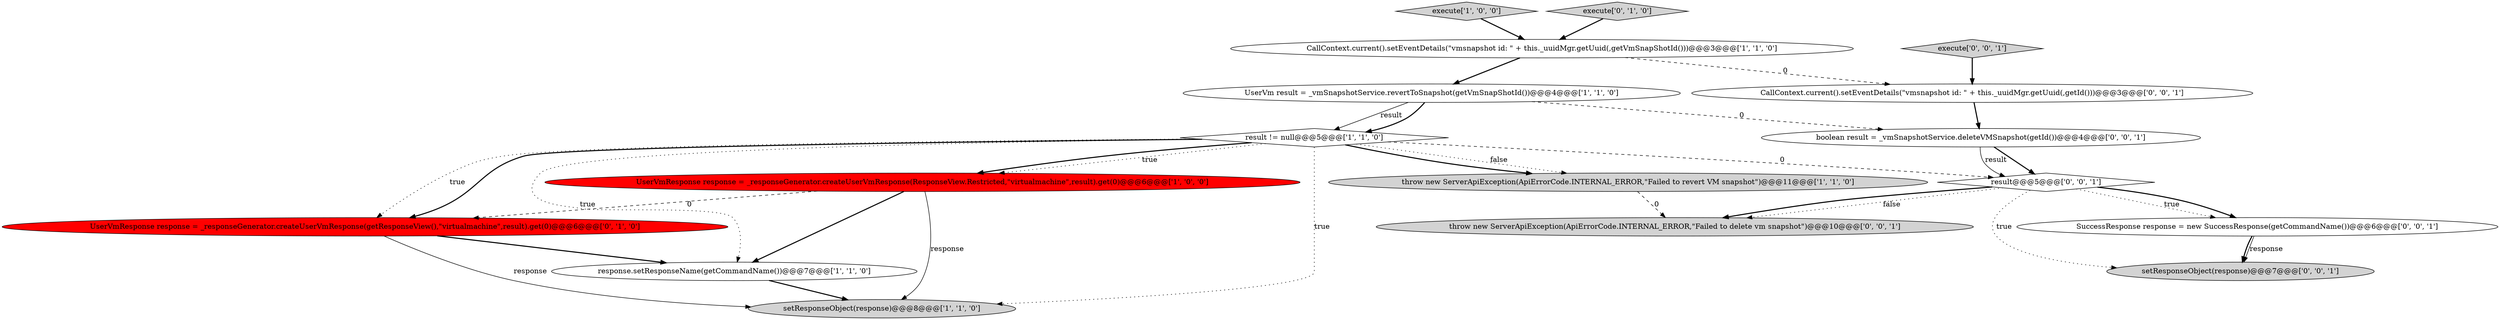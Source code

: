 digraph {
13 [style = filled, label = "result@@@5@@@['0', '0', '1']", fillcolor = white, shape = diamond image = "AAA0AAABBB3BBB"];
14 [style = filled, label = "CallContext.current().setEventDetails(\"vmsnapshot id: \" + this._uuidMgr.getUuid(,getId()))@@@3@@@['0', '0', '1']", fillcolor = white, shape = ellipse image = "AAA0AAABBB3BBB"];
16 [style = filled, label = "SuccessResponse response = new SuccessResponse(getCommandName())@@@6@@@['0', '0', '1']", fillcolor = white, shape = ellipse image = "AAA0AAABBB3BBB"];
11 [style = filled, label = "throw new ServerApiException(ApiErrorCode.INTERNAL_ERROR,\"Failed to delete vm snapshot\")@@@10@@@['0', '0', '1']", fillcolor = lightgray, shape = ellipse image = "AAA0AAABBB3BBB"];
4 [style = filled, label = "CallContext.current().setEventDetails(\"vmsnapshot id: \" + this._uuidMgr.getUuid(,getVmSnapShotId()))@@@3@@@['1', '1', '0']", fillcolor = white, shape = ellipse image = "AAA0AAABBB1BBB"];
2 [style = filled, label = "throw new ServerApiException(ApiErrorCode.INTERNAL_ERROR,\"Failed to revert VM snapshot\")@@@11@@@['1', '1', '0']", fillcolor = lightgray, shape = ellipse image = "AAA0AAABBB1BBB"];
6 [style = filled, label = "response.setResponseName(getCommandName())@@@7@@@['1', '1', '0']", fillcolor = white, shape = ellipse image = "AAA0AAABBB1BBB"];
1 [style = filled, label = "result != null@@@5@@@['1', '1', '0']", fillcolor = white, shape = diamond image = "AAA0AAABBB1BBB"];
5 [style = filled, label = "UserVmResponse response = _responseGenerator.createUserVmResponse(ResponseView.Restricted,\"virtualmachine\",result).get(0)@@@6@@@['1', '0', '0']", fillcolor = red, shape = ellipse image = "AAA1AAABBB1BBB"];
8 [style = filled, label = "UserVmResponse response = _responseGenerator.createUserVmResponse(getResponseView(),\"virtualmachine\",result).get(0)@@@6@@@['0', '1', '0']", fillcolor = red, shape = ellipse image = "AAA1AAABBB2BBB"];
0 [style = filled, label = "UserVm result = _vmSnapshotService.revertToSnapshot(getVmSnapShotId())@@@4@@@['1', '1', '0']", fillcolor = white, shape = ellipse image = "AAA0AAABBB1BBB"];
7 [style = filled, label = "execute['1', '0', '0']", fillcolor = lightgray, shape = diamond image = "AAA0AAABBB1BBB"];
9 [style = filled, label = "execute['0', '1', '0']", fillcolor = lightgray, shape = diamond image = "AAA0AAABBB2BBB"];
12 [style = filled, label = "boolean result = _vmSnapshotService.deleteVMSnapshot(getId())@@@4@@@['0', '0', '1']", fillcolor = white, shape = ellipse image = "AAA0AAABBB3BBB"];
10 [style = filled, label = "execute['0', '0', '1']", fillcolor = lightgray, shape = diamond image = "AAA0AAABBB3BBB"];
15 [style = filled, label = "setResponseObject(response)@@@7@@@['0', '0', '1']", fillcolor = lightgray, shape = ellipse image = "AAA0AAABBB3BBB"];
3 [style = filled, label = "setResponseObject(response)@@@8@@@['1', '1', '0']", fillcolor = lightgray, shape = ellipse image = "AAA0AAABBB1BBB"];
1->5 [style = bold, label=""];
6->3 [style = bold, label=""];
16->15 [style = bold, label=""];
13->16 [style = dotted, label="true"];
1->8 [style = bold, label=""];
10->14 [style = bold, label=""];
9->4 [style = bold, label=""];
13->11 [style = dotted, label="false"];
8->6 [style = bold, label=""];
7->4 [style = bold, label=""];
0->12 [style = dashed, label="0"];
13->11 [style = bold, label=""];
13->16 [style = bold, label=""];
8->3 [style = solid, label="response"];
4->0 [style = bold, label=""];
1->2 [style = dotted, label="false"];
0->1 [style = solid, label="result"];
1->3 [style = dotted, label="true"];
1->13 [style = dashed, label="0"];
5->3 [style = solid, label="response"];
12->13 [style = bold, label=""];
16->15 [style = solid, label="response"];
5->6 [style = bold, label=""];
12->13 [style = solid, label="result"];
0->1 [style = bold, label=""];
14->12 [style = bold, label=""];
1->8 [style = dotted, label="true"];
5->8 [style = dashed, label="0"];
2->11 [style = dashed, label="0"];
1->6 [style = dotted, label="true"];
13->15 [style = dotted, label="true"];
1->2 [style = bold, label=""];
4->14 [style = dashed, label="0"];
1->5 [style = dotted, label="true"];
}

